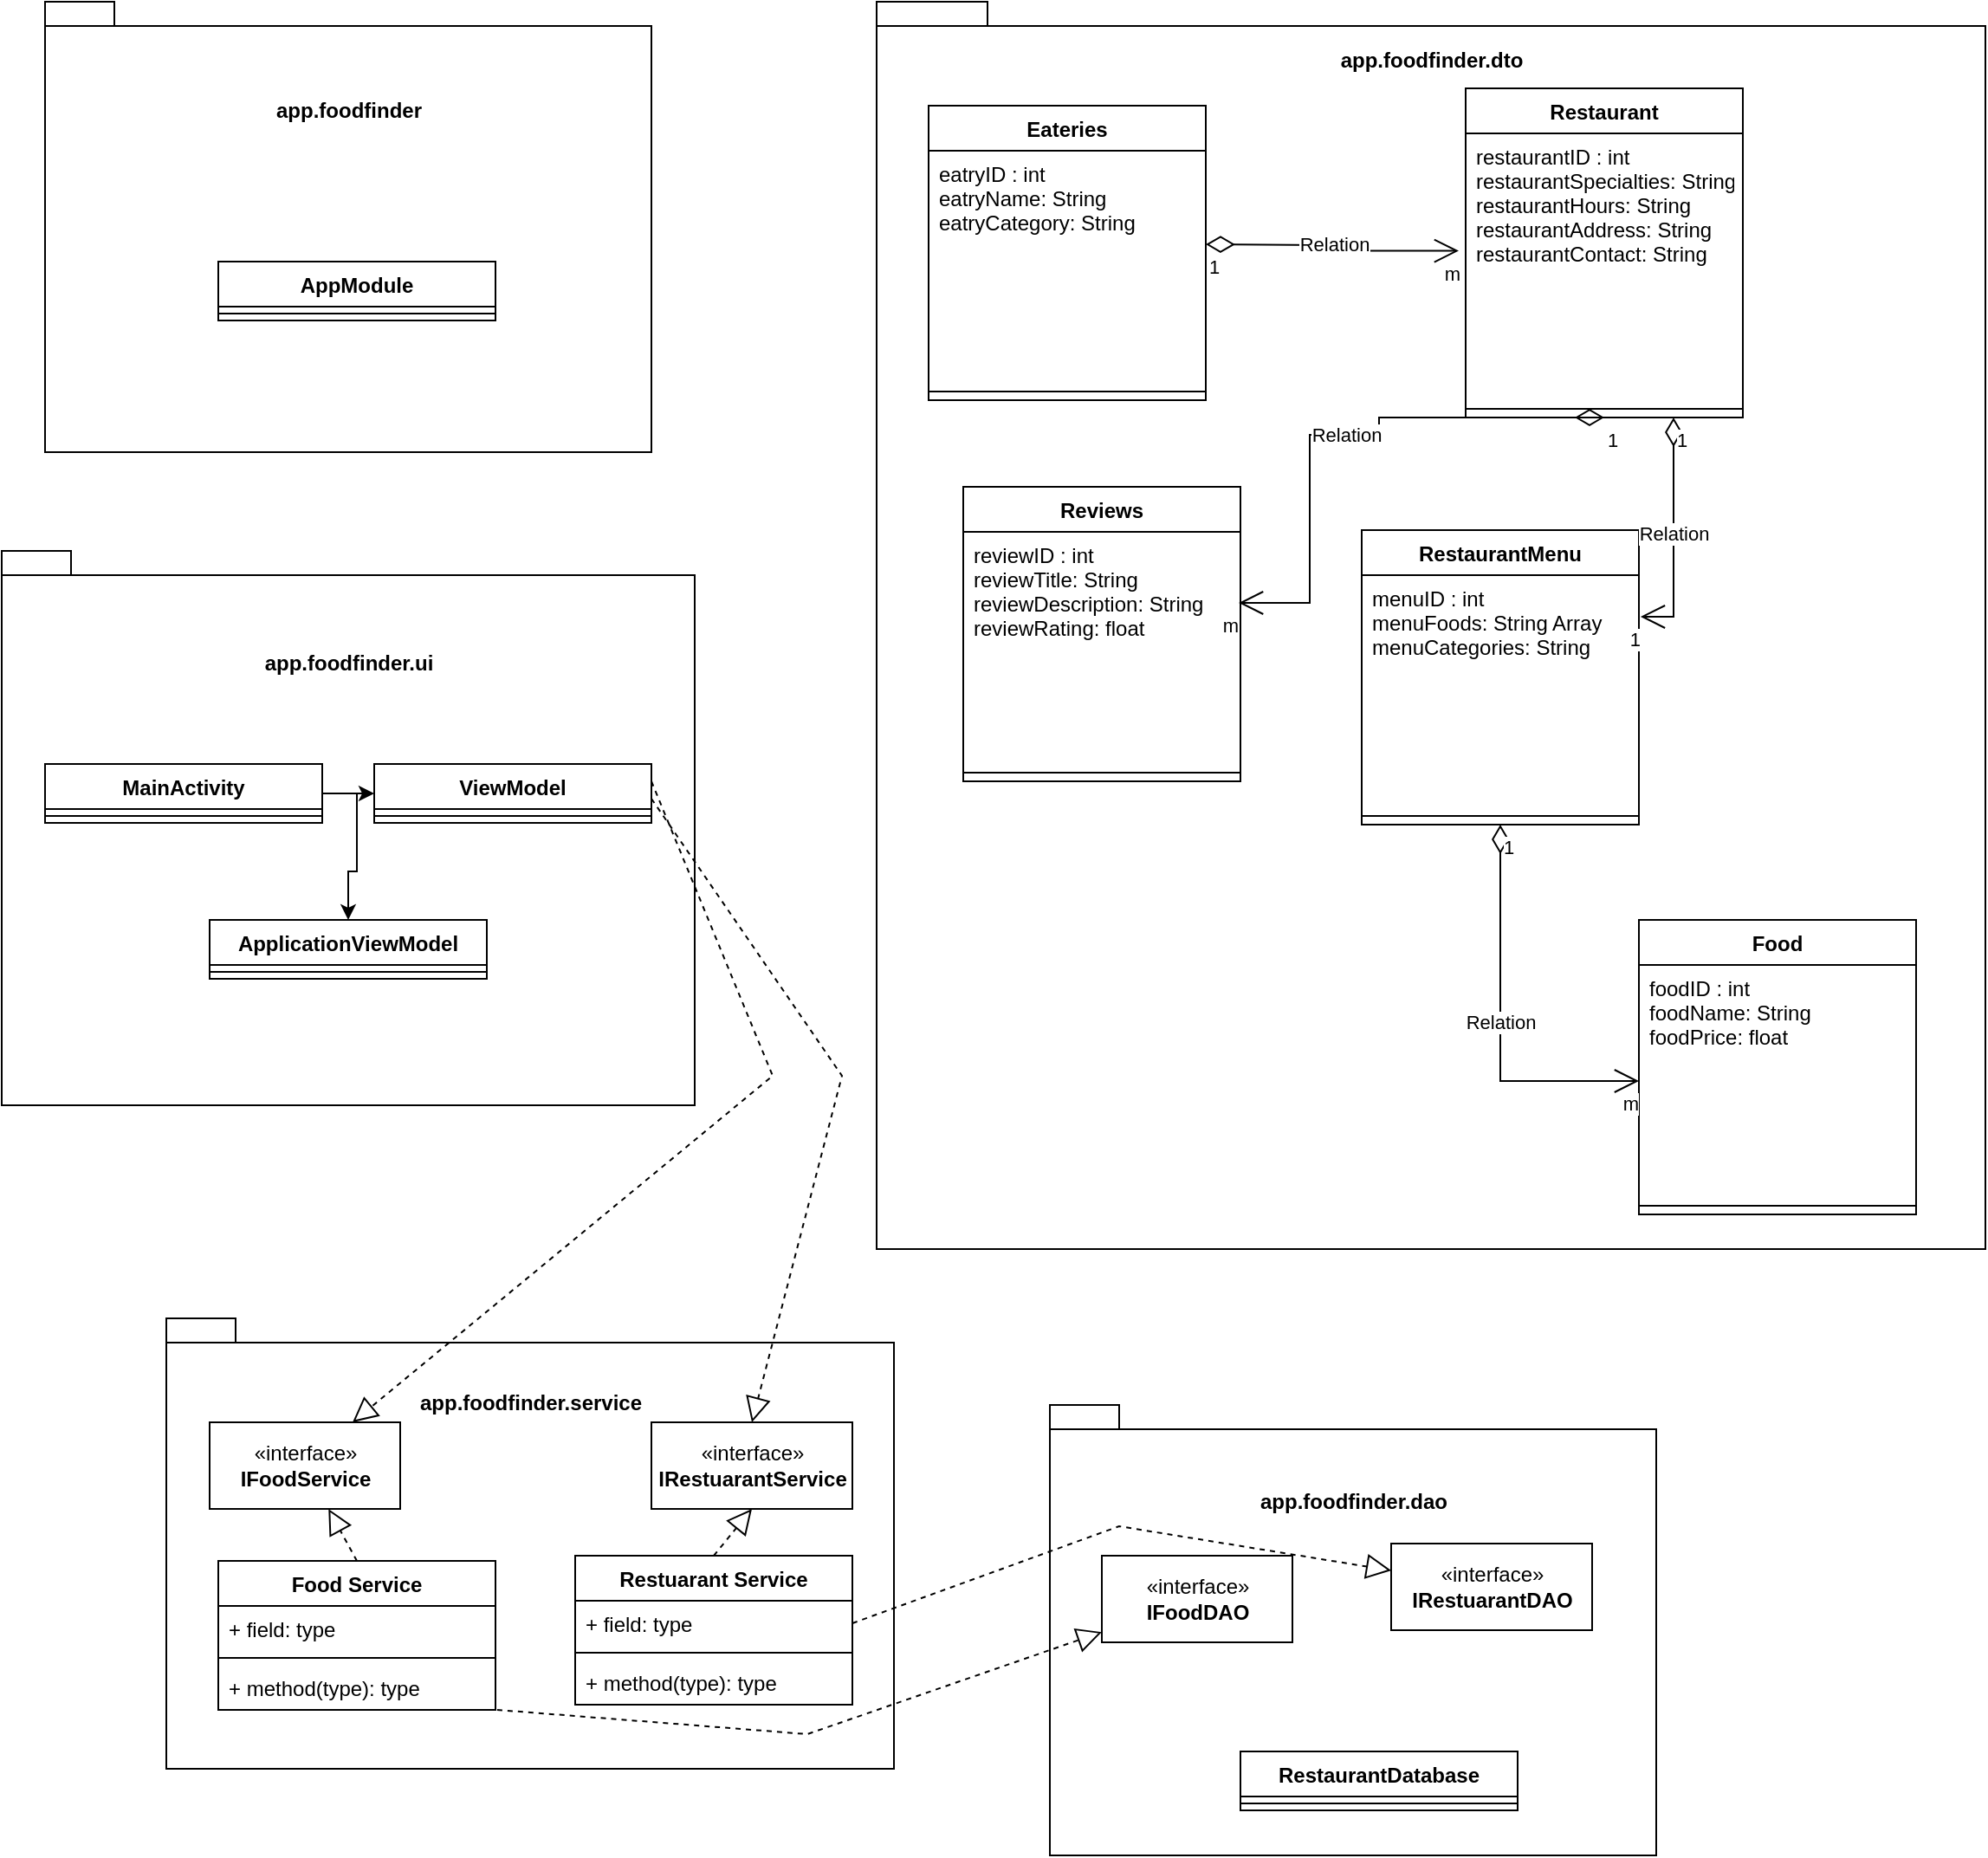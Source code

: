 <mxfile version="20.8.13" type="github">
  <diagram id="C5RBs43oDa-KdzZeNtuy" name="Page-1">
    <mxGraphModel dx="1434" dy="756" grid="1" gridSize="10" guides="1" tooltips="1" connect="1" arrows="1" fold="1" page="1" pageScale="1" pageWidth="827" pageHeight="1169" math="0" shadow="0">
      <root>
        <mxCell id="WIyWlLk6GJQsqaUBKTNV-0" />
        <mxCell id="WIyWlLk6GJQsqaUBKTNV-1" parent="WIyWlLk6GJQsqaUBKTNV-0" />
        <mxCell id="m5-ATsmGlzt9Zr9CyGQY-0" value="app.foodfinder&lt;br&gt;&lt;br&gt;&lt;br&gt;&lt;br&gt;&lt;br&gt;&lt;br&gt;&lt;br&gt;&lt;br&gt;&lt;br&gt;&lt;br&gt;&lt;br&gt;" style="shape=folder;fontStyle=1;spacingTop=10;tabWidth=40;tabHeight=14;tabPosition=left;html=1;" vertex="1" parent="WIyWlLk6GJQsqaUBKTNV-1">
          <mxGeometry x="50" y="30" width="350" height="260" as="geometry" />
        </mxCell>
        <mxCell id="m5-ATsmGlzt9Zr9CyGQY-1" value="AppModule" style="swimlane;fontStyle=1;align=center;verticalAlign=top;childLayout=stackLayout;horizontal=1;startSize=26;horizontalStack=0;resizeParent=1;resizeParentMax=0;resizeLast=0;collapsible=1;marginBottom=0;" vertex="1" parent="WIyWlLk6GJQsqaUBKTNV-1">
          <mxGeometry x="150" y="180" width="160" height="34" as="geometry" />
        </mxCell>
        <mxCell id="m5-ATsmGlzt9Zr9CyGQY-3" value="" style="line;strokeWidth=1;fillColor=none;align=left;verticalAlign=middle;spacingTop=-1;spacingLeft=3;spacingRight=3;rotatable=0;labelPosition=right;points=[];portConstraint=eastwest;strokeColor=inherit;" vertex="1" parent="m5-ATsmGlzt9Zr9CyGQY-1">
          <mxGeometry y="26" width="160" height="8" as="geometry" />
        </mxCell>
        <mxCell id="m5-ATsmGlzt9Zr9CyGQY-7" value="app.foodfinder.ui&lt;br&gt;&lt;br&gt;&lt;br&gt;&lt;br&gt;&lt;br&gt;&lt;br&gt;&lt;br&gt;&lt;br&gt;&lt;br&gt;&lt;br&gt;&lt;br&gt;&lt;br&gt;&lt;br&gt;&lt;br&gt;&lt;br&gt;" style="shape=folder;fontStyle=1;spacingTop=10;tabWidth=40;tabHeight=14;tabPosition=left;html=1;" vertex="1" parent="WIyWlLk6GJQsqaUBKTNV-1">
          <mxGeometry x="25" y="347" width="400" height="320" as="geometry" />
        </mxCell>
        <mxCell id="m5-ATsmGlzt9Zr9CyGQY-77" style="edgeStyle=orthogonalEdgeStyle;rounded=0;orthogonalLoop=1;jettySize=auto;html=1;exitX=1;exitY=0.5;exitDx=0;exitDy=0;entryX=0;entryY=0.5;entryDx=0;entryDy=0;" edge="1" parent="WIyWlLk6GJQsqaUBKTNV-1" source="m5-ATsmGlzt9Zr9CyGQY-8" target="m5-ATsmGlzt9Zr9CyGQY-10">
          <mxGeometry relative="1" as="geometry" />
        </mxCell>
        <mxCell id="m5-ATsmGlzt9Zr9CyGQY-78" style="edgeStyle=orthogonalEdgeStyle;rounded=0;orthogonalLoop=1;jettySize=auto;html=1;exitX=1;exitY=0.5;exitDx=0;exitDy=0;entryX=0.5;entryY=0;entryDx=0;entryDy=0;" edge="1" parent="WIyWlLk6GJQsqaUBKTNV-1" source="m5-ATsmGlzt9Zr9CyGQY-8" target="m5-ATsmGlzt9Zr9CyGQY-53">
          <mxGeometry relative="1" as="geometry" />
        </mxCell>
        <mxCell id="m5-ATsmGlzt9Zr9CyGQY-8" value="MainActivity" style="swimlane;fontStyle=1;align=center;verticalAlign=top;childLayout=stackLayout;horizontal=1;startSize=26;horizontalStack=0;resizeParent=1;resizeParentMax=0;resizeLast=0;collapsible=1;marginBottom=0;" vertex="1" parent="WIyWlLk6GJQsqaUBKTNV-1">
          <mxGeometry x="50" y="470" width="160" height="34" as="geometry" />
        </mxCell>
        <mxCell id="m5-ATsmGlzt9Zr9CyGQY-9" value="" style="line;strokeWidth=1;fillColor=none;align=left;verticalAlign=middle;spacingTop=-1;spacingLeft=3;spacingRight=3;rotatable=0;labelPosition=right;points=[];portConstraint=eastwest;strokeColor=inherit;" vertex="1" parent="m5-ATsmGlzt9Zr9CyGQY-8">
          <mxGeometry y="26" width="160" height="8" as="geometry" />
        </mxCell>
        <mxCell id="m5-ATsmGlzt9Zr9CyGQY-10" value="ViewModel" style="swimlane;fontStyle=1;align=center;verticalAlign=top;childLayout=stackLayout;horizontal=1;startSize=26;horizontalStack=0;resizeParent=1;resizeParentMax=0;resizeLast=0;collapsible=1;marginBottom=0;" vertex="1" parent="WIyWlLk6GJQsqaUBKTNV-1">
          <mxGeometry x="240" y="470" width="160" height="34" as="geometry" />
        </mxCell>
        <mxCell id="m5-ATsmGlzt9Zr9CyGQY-11" value="" style="line;strokeWidth=1;fillColor=none;align=left;verticalAlign=middle;spacingTop=-1;spacingLeft=3;spacingRight=3;rotatable=0;labelPosition=right;points=[];portConstraint=eastwest;strokeColor=inherit;" vertex="1" parent="m5-ATsmGlzt9Zr9CyGQY-10">
          <mxGeometry y="26" width="160" height="8" as="geometry" />
        </mxCell>
        <mxCell id="m5-ATsmGlzt9Zr9CyGQY-14" value="app.foodfinder.dto&lt;br&gt;&lt;br&gt;&lt;br&gt;&lt;br&gt;&lt;br&gt;&lt;br&gt;&lt;br&gt;&lt;br&gt;&lt;br&gt;&lt;br&gt;&lt;br&gt;&lt;br&gt;&lt;br&gt;&lt;br&gt;&lt;br&gt;&lt;br&gt;&lt;br&gt;&lt;br&gt;&lt;br&gt;&lt;br&gt;&lt;br&gt;&lt;br&gt;&lt;br&gt;&lt;br&gt;&lt;br&gt;&lt;br&gt;&lt;br&gt;&lt;br&gt;&lt;br&gt;&lt;br&gt;&lt;br&gt;&lt;br&gt;&lt;br&gt;&lt;br&gt;&lt;br&gt;&lt;br&gt;&lt;br&gt;&lt;br&gt;&lt;br&gt;&lt;br&gt;&lt;br&gt;&lt;br&gt;&lt;br&gt;&lt;br&gt;&lt;br&gt;&lt;br&gt;&lt;br&gt;" style="shape=folder;fontStyle=1;spacingTop=10;tabWidth=40;tabHeight=14;tabPosition=left;html=1;" vertex="1" parent="WIyWlLk6GJQsqaUBKTNV-1">
          <mxGeometry x="530" y="30" width="640" height="720" as="geometry" />
        </mxCell>
        <mxCell id="m5-ATsmGlzt9Zr9CyGQY-16" value="Eateries&#xa;" style="swimlane;fontStyle=1;align=center;verticalAlign=top;childLayout=stackLayout;horizontal=1;startSize=26;horizontalStack=0;resizeParent=1;resizeParentMax=0;resizeLast=0;collapsible=1;marginBottom=0;" vertex="1" parent="WIyWlLk6GJQsqaUBKTNV-1">
          <mxGeometry x="560" y="90" width="160" height="170" as="geometry" />
        </mxCell>
        <mxCell id="m5-ATsmGlzt9Zr9CyGQY-17" value="eatryID : int&#xa;eatryName: String&#xa;eatryCategory: String&#xa;&#xa;&#xa;&#xa;" style="text;strokeColor=none;fillColor=none;align=left;verticalAlign=top;spacingLeft=4;spacingRight=4;overflow=hidden;rotatable=0;points=[[0,0.5],[1,0.5]];portConstraint=eastwest;" vertex="1" parent="m5-ATsmGlzt9Zr9CyGQY-16">
          <mxGeometry y="26" width="160" height="134" as="geometry" />
        </mxCell>
        <mxCell id="m5-ATsmGlzt9Zr9CyGQY-18" value="" style="line;strokeWidth=1;fillColor=none;align=left;verticalAlign=middle;spacingTop=-1;spacingLeft=3;spacingRight=3;rotatable=0;labelPosition=right;points=[];portConstraint=eastwest;strokeColor=inherit;" vertex="1" parent="m5-ATsmGlzt9Zr9CyGQY-16">
          <mxGeometry y="160" width="160" height="10" as="geometry" />
        </mxCell>
        <mxCell id="m5-ATsmGlzt9Zr9CyGQY-20" value="Restaurant" style="swimlane;fontStyle=1;align=center;verticalAlign=top;childLayout=stackLayout;horizontal=1;startSize=26;horizontalStack=0;resizeParent=1;resizeParentMax=0;resizeLast=0;collapsible=1;marginBottom=0;" vertex="1" parent="WIyWlLk6GJQsqaUBKTNV-1">
          <mxGeometry x="870" y="80" width="160" height="190" as="geometry" />
        </mxCell>
        <mxCell id="m5-ATsmGlzt9Zr9CyGQY-21" value="restaurantID : int&#xa;restaurantSpecialties: String&#xa;restaurantHours: String&#xa;restaurantAddress: String&#xa;restaurantContact: String&#xa;&#xa;&#xa;&#xa;&#xa;&#xa;" style="text;strokeColor=none;fillColor=none;align=left;verticalAlign=top;spacingLeft=4;spacingRight=4;overflow=hidden;rotatable=0;points=[[0,0.5],[1,0.5]];portConstraint=eastwest;" vertex="1" parent="m5-ATsmGlzt9Zr9CyGQY-20">
          <mxGeometry y="26" width="160" height="154" as="geometry" />
        </mxCell>
        <mxCell id="m5-ATsmGlzt9Zr9CyGQY-22" value="" style="line;strokeWidth=1;fillColor=none;align=left;verticalAlign=middle;spacingTop=-1;spacingLeft=3;spacingRight=3;rotatable=0;labelPosition=right;points=[];portConstraint=eastwest;strokeColor=inherit;" vertex="1" parent="m5-ATsmGlzt9Zr9CyGQY-20">
          <mxGeometry y="180" width="160" height="10" as="geometry" />
        </mxCell>
        <mxCell id="m5-ATsmGlzt9Zr9CyGQY-23" value="Relation" style="endArrow=open;html=1;endSize=12;startArrow=diamondThin;startSize=14;startFill=0;edgeStyle=orthogonalEdgeStyle;rounded=0;entryX=-0.025;entryY=0.44;entryDx=0;entryDy=0;entryPerimeter=0;" edge="1" parent="WIyWlLk6GJQsqaUBKTNV-1" target="m5-ATsmGlzt9Zr9CyGQY-21">
          <mxGeometry relative="1" as="geometry">
            <mxPoint x="720" y="170" as="sourcePoint" />
            <mxPoint x="880" y="170" as="targetPoint" />
          </mxGeometry>
        </mxCell>
        <mxCell id="m5-ATsmGlzt9Zr9CyGQY-24" value="1" style="edgeLabel;resizable=0;html=1;align=left;verticalAlign=top;" connectable="0" vertex="1" parent="m5-ATsmGlzt9Zr9CyGQY-23">
          <mxGeometry x="-1" relative="1" as="geometry" />
        </mxCell>
        <mxCell id="m5-ATsmGlzt9Zr9CyGQY-25" value="m" style="edgeLabel;resizable=0;html=1;align=right;verticalAlign=top;" connectable="0" vertex="1" parent="m5-ATsmGlzt9Zr9CyGQY-23">
          <mxGeometry x="1" relative="1" as="geometry">
            <mxPoint x="1" as="offset" />
          </mxGeometry>
        </mxCell>
        <mxCell id="m5-ATsmGlzt9Zr9CyGQY-29" value="Reviews" style="swimlane;fontStyle=1;align=center;verticalAlign=top;childLayout=stackLayout;horizontal=1;startSize=26;horizontalStack=0;resizeParent=1;resizeParentMax=0;resizeLast=0;collapsible=1;marginBottom=0;" vertex="1" parent="WIyWlLk6GJQsqaUBKTNV-1">
          <mxGeometry x="580" y="310" width="160" height="170" as="geometry" />
        </mxCell>
        <mxCell id="m5-ATsmGlzt9Zr9CyGQY-30" value="reviewID : int&#xa;reviewTitle: String&#xa;reviewDescription: String&#xa;reviewRating: float&#xa;&#xa;&#xa;&#xa;" style="text;strokeColor=none;fillColor=none;align=left;verticalAlign=top;spacingLeft=4;spacingRight=4;overflow=hidden;rotatable=0;points=[[0,0.5],[1,0.5]];portConstraint=eastwest;" vertex="1" parent="m5-ATsmGlzt9Zr9CyGQY-29">
          <mxGeometry y="26" width="160" height="134" as="geometry" />
        </mxCell>
        <mxCell id="m5-ATsmGlzt9Zr9CyGQY-31" value="" style="line;strokeWidth=1;fillColor=none;align=left;verticalAlign=middle;spacingTop=-1;spacingLeft=3;spacingRight=3;rotatable=0;labelPosition=right;points=[];portConstraint=eastwest;strokeColor=inherit;" vertex="1" parent="m5-ATsmGlzt9Zr9CyGQY-29">
          <mxGeometry y="160" width="160" height="10" as="geometry" />
        </mxCell>
        <mxCell id="m5-ATsmGlzt9Zr9CyGQY-32" value="Relation" style="endArrow=open;html=1;endSize=12;startArrow=diamondThin;startSize=14;startFill=0;edgeStyle=orthogonalEdgeStyle;rounded=0;exitX=0.5;exitY=1;exitDx=0;exitDy=0;entryX=0.994;entryY=0.306;entryDx=0;entryDy=0;entryPerimeter=0;" edge="1" parent="WIyWlLk6GJQsqaUBKTNV-1" source="m5-ATsmGlzt9Zr9CyGQY-20" target="m5-ATsmGlzt9Zr9CyGQY-30">
          <mxGeometry relative="1" as="geometry">
            <mxPoint x="400" y="240" as="sourcePoint" />
            <mxPoint x="560" y="240" as="targetPoint" />
            <Array as="points">
              <mxPoint x="820" y="270" />
              <mxPoint x="820" y="280" />
              <mxPoint x="780" y="280" />
              <mxPoint x="780" y="377" />
            </Array>
          </mxGeometry>
        </mxCell>
        <mxCell id="m5-ATsmGlzt9Zr9CyGQY-33" value="1" style="edgeLabel;resizable=0;html=1;align=left;verticalAlign=top;" connectable="0" vertex="1" parent="m5-ATsmGlzt9Zr9CyGQY-32">
          <mxGeometry x="-1" relative="1" as="geometry" />
        </mxCell>
        <mxCell id="m5-ATsmGlzt9Zr9CyGQY-34" value="m" style="edgeLabel;resizable=0;html=1;align=right;verticalAlign=top;" connectable="0" vertex="1" parent="m5-ATsmGlzt9Zr9CyGQY-32">
          <mxGeometry x="1" relative="1" as="geometry" />
        </mxCell>
        <mxCell id="m5-ATsmGlzt9Zr9CyGQY-39" value="RestaurantMenu" style="swimlane;fontStyle=1;align=center;verticalAlign=top;childLayout=stackLayout;horizontal=1;startSize=26;horizontalStack=0;resizeParent=1;resizeParentMax=0;resizeLast=0;collapsible=1;marginBottom=0;" vertex="1" parent="WIyWlLk6GJQsqaUBKTNV-1">
          <mxGeometry x="810" y="335" width="160" height="170" as="geometry" />
        </mxCell>
        <mxCell id="m5-ATsmGlzt9Zr9CyGQY-40" value="menuID : int&#xa;menuFoods: String Array&#xa;menuCategories: String&#xa;&#xa;&#xa;&#xa;" style="text;strokeColor=none;fillColor=none;align=left;verticalAlign=top;spacingLeft=4;spacingRight=4;overflow=hidden;rotatable=0;points=[[0,0.5],[1,0.5]];portConstraint=eastwest;" vertex="1" parent="m5-ATsmGlzt9Zr9CyGQY-39">
          <mxGeometry y="26" width="160" height="134" as="geometry" />
        </mxCell>
        <mxCell id="m5-ATsmGlzt9Zr9CyGQY-41" value="" style="line;strokeWidth=1;fillColor=none;align=left;verticalAlign=middle;spacingTop=-1;spacingLeft=3;spacingRight=3;rotatable=0;labelPosition=right;points=[];portConstraint=eastwest;strokeColor=inherit;" vertex="1" parent="m5-ATsmGlzt9Zr9CyGQY-39">
          <mxGeometry y="160" width="160" height="10" as="geometry" />
        </mxCell>
        <mxCell id="m5-ATsmGlzt9Zr9CyGQY-42" value="Food" style="swimlane;fontStyle=1;align=center;verticalAlign=top;childLayout=stackLayout;horizontal=1;startSize=26;horizontalStack=0;resizeParent=1;resizeParentMax=0;resizeLast=0;collapsible=1;marginBottom=0;" vertex="1" parent="WIyWlLk6GJQsqaUBKTNV-1">
          <mxGeometry x="970" y="560" width="160" height="170" as="geometry" />
        </mxCell>
        <mxCell id="m5-ATsmGlzt9Zr9CyGQY-43" value="foodID : int&#xa;foodName: String&#xa;foodPrice: float&#xa;&#xa;&#xa;&#xa;" style="text;strokeColor=none;fillColor=none;align=left;verticalAlign=top;spacingLeft=4;spacingRight=4;overflow=hidden;rotatable=0;points=[[0,0.5],[1,0.5]];portConstraint=eastwest;" vertex="1" parent="m5-ATsmGlzt9Zr9CyGQY-42">
          <mxGeometry y="26" width="160" height="134" as="geometry" />
        </mxCell>
        <mxCell id="m5-ATsmGlzt9Zr9CyGQY-44" value="" style="line;strokeWidth=1;fillColor=none;align=left;verticalAlign=middle;spacingTop=-1;spacingLeft=3;spacingRight=3;rotatable=0;labelPosition=right;points=[];portConstraint=eastwest;strokeColor=inherit;" vertex="1" parent="m5-ATsmGlzt9Zr9CyGQY-42">
          <mxGeometry y="160" width="160" height="10" as="geometry" />
        </mxCell>
        <mxCell id="m5-ATsmGlzt9Zr9CyGQY-47" value="Relation" style="endArrow=open;html=1;endSize=12;startArrow=diamondThin;startSize=14;startFill=0;edgeStyle=orthogonalEdgeStyle;rounded=0;exitX=0.75;exitY=1;exitDx=0;exitDy=0;entryX=1.006;entryY=0.179;entryDx=0;entryDy=0;entryPerimeter=0;" edge="1" parent="WIyWlLk6GJQsqaUBKTNV-1" source="m5-ATsmGlzt9Zr9CyGQY-20" target="m5-ATsmGlzt9Zr9CyGQY-40">
          <mxGeometry relative="1" as="geometry">
            <mxPoint x="990" y="300" as="sourcePoint" />
            <mxPoint x="1150" y="300" as="targetPoint" />
          </mxGeometry>
        </mxCell>
        <mxCell id="m5-ATsmGlzt9Zr9CyGQY-48" value="1" style="edgeLabel;resizable=0;html=1;align=left;verticalAlign=top;" connectable="0" vertex="1" parent="m5-ATsmGlzt9Zr9CyGQY-47">
          <mxGeometry x="-1" relative="1" as="geometry" />
        </mxCell>
        <mxCell id="m5-ATsmGlzt9Zr9CyGQY-49" value="1" style="edgeLabel;resizable=0;html=1;align=right;verticalAlign=top;" connectable="0" vertex="1" parent="m5-ATsmGlzt9Zr9CyGQY-47">
          <mxGeometry x="1" relative="1" as="geometry" />
        </mxCell>
        <mxCell id="m5-ATsmGlzt9Zr9CyGQY-50" value="Relation" style="endArrow=open;html=1;endSize=12;startArrow=diamondThin;startSize=14;startFill=0;edgeStyle=orthogonalEdgeStyle;rounded=0;exitX=0.5;exitY=1;exitDx=0;exitDy=0;entryX=0;entryY=0.5;entryDx=0;entryDy=0;" edge="1" parent="WIyWlLk6GJQsqaUBKTNV-1" source="m5-ATsmGlzt9Zr9CyGQY-39" target="m5-ATsmGlzt9Zr9CyGQY-43">
          <mxGeometry relative="1" as="geometry">
            <mxPoint x="700" y="560" as="sourcePoint" />
            <mxPoint x="860" y="770" as="targetPoint" />
          </mxGeometry>
        </mxCell>
        <mxCell id="m5-ATsmGlzt9Zr9CyGQY-51" value="1" style="edgeLabel;resizable=0;html=1;align=left;verticalAlign=top;" connectable="0" vertex="1" parent="m5-ATsmGlzt9Zr9CyGQY-50">
          <mxGeometry x="-1" relative="1" as="geometry" />
        </mxCell>
        <mxCell id="m5-ATsmGlzt9Zr9CyGQY-52" value="m" style="edgeLabel;resizable=0;html=1;align=right;verticalAlign=top;" connectable="0" vertex="1" parent="m5-ATsmGlzt9Zr9CyGQY-50">
          <mxGeometry x="1" relative="1" as="geometry" />
        </mxCell>
        <mxCell id="m5-ATsmGlzt9Zr9CyGQY-53" value="ApplicationViewModel" style="swimlane;fontStyle=1;align=center;verticalAlign=top;childLayout=stackLayout;horizontal=1;startSize=26;horizontalStack=0;resizeParent=1;resizeParentMax=0;resizeLast=0;collapsible=1;marginBottom=0;" vertex="1" parent="WIyWlLk6GJQsqaUBKTNV-1">
          <mxGeometry x="145" y="560" width="160" height="34" as="geometry" />
        </mxCell>
        <mxCell id="m5-ATsmGlzt9Zr9CyGQY-54" value="" style="line;strokeWidth=1;fillColor=none;align=left;verticalAlign=middle;spacingTop=-1;spacingLeft=3;spacingRight=3;rotatable=0;labelPosition=right;points=[];portConstraint=eastwest;strokeColor=inherit;" vertex="1" parent="m5-ATsmGlzt9Zr9CyGQY-53">
          <mxGeometry y="26" width="160" height="8" as="geometry" />
        </mxCell>
        <mxCell id="m5-ATsmGlzt9Zr9CyGQY-55" value="app.foodfinder.service&lt;br&gt;&lt;br&gt;&lt;br&gt;&lt;br&gt;&lt;br&gt;&lt;br&gt;&lt;br&gt;&lt;br&gt;&lt;br&gt;&lt;br&gt;&lt;br&gt;&lt;br&gt;&lt;br&gt;" style="shape=folder;fontStyle=1;spacingTop=10;tabWidth=40;tabHeight=14;tabPosition=left;html=1;" vertex="1" parent="WIyWlLk6GJQsqaUBKTNV-1">
          <mxGeometry x="120" y="790" width="420" height="260" as="geometry" />
        </mxCell>
        <mxCell id="m5-ATsmGlzt9Zr9CyGQY-56" value="app.foodfinder.dao&lt;br&gt;&lt;br&gt;&lt;br&gt;&lt;br&gt;&lt;br&gt;&lt;br&gt;&lt;br&gt;&lt;br&gt;&lt;br&gt;&lt;br&gt;&lt;br&gt;&lt;br&gt;" style="shape=folder;fontStyle=1;spacingTop=10;tabWidth=40;tabHeight=14;tabPosition=left;html=1;" vertex="1" parent="WIyWlLk6GJQsqaUBKTNV-1">
          <mxGeometry x="630" y="840" width="350" height="260" as="geometry" />
        </mxCell>
        <mxCell id="m5-ATsmGlzt9Zr9CyGQY-57" value="«interface»&lt;br&gt;&lt;b&gt;IFoodService&lt;/b&gt;" style="html=1;" vertex="1" parent="WIyWlLk6GJQsqaUBKTNV-1">
          <mxGeometry x="145" y="850" width="110" height="50" as="geometry" />
        </mxCell>
        <mxCell id="m5-ATsmGlzt9Zr9CyGQY-58" value="RestaurantDatabase" style="swimlane;fontStyle=1;align=center;verticalAlign=top;childLayout=stackLayout;horizontal=1;startSize=26;horizontalStack=0;resizeParent=1;resizeParentMax=0;resizeLast=0;collapsible=1;marginBottom=0;" vertex="1" parent="WIyWlLk6GJQsqaUBKTNV-1">
          <mxGeometry x="740" y="1040" width="160" height="34" as="geometry" />
        </mxCell>
        <mxCell id="m5-ATsmGlzt9Zr9CyGQY-59" value="" style="line;strokeWidth=1;fillColor=none;align=left;verticalAlign=middle;spacingTop=-1;spacingLeft=3;spacingRight=3;rotatable=0;labelPosition=right;points=[];portConstraint=eastwest;strokeColor=inherit;" vertex="1" parent="m5-ATsmGlzt9Zr9CyGQY-58">
          <mxGeometry y="26" width="160" height="8" as="geometry" />
        </mxCell>
        <mxCell id="m5-ATsmGlzt9Zr9CyGQY-60" value="«interface»&lt;br&gt;&lt;b&gt;IRestuarantService&lt;/b&gt;" style="html=1;" vertex="1" parent="WIyWlLk6GJQsqaUBKTNV-1">
          <mxGeometry x="400" y="850" width="116" height="50" as="geometry" />
        </mxCell>
        <mxCell id="m5-ATsmGlzt9Zr9CyGQY-61" value="Restuarant Service" style="swimlane;fontStyle=1;align=center;verticalAlign=top;childLayout=stackLayout;horizontal=1;startSize=26;horizontalStack=0;resizeParent=1;resizeParentMax=0;resizeLast=0;collapsible=1;marginBottom=0;" vertex="1" parent="WIyWlLk6GJQsqaUBKTNV-1">
          <mxGeometry x="356" y="927" width="160" height="86" as="geometry" />
        </mxCell>
        <mxCell id="m5-ATsmGlzt9Zr9CyGQY-62" value="+ field: type" style="text;strokeColor=none;fillColor=none;align=left;verticalAlign=top;spacingLeft=4;spacingRight=4;overflow=hidden;rotatable=0;points=[[0,0.5],[1,0.5]];portConstraint=eastwest;" vertex="1" parent="m5-ATsmGlzt9Zr9CyGQY-61">
          <mxGeometry y="26" width="160" height="26" as="geometry" />
        </mxCell>
        <mxCell id="m5-ATsmGlzt9Zr9CyGQY-63" value="" style="line;strokeWidth=1;fillColor=none;align=left;verticalAlign=middle;spacingTop=-1;spacingLeft=3;spacingRight=3;rotatable=0;labelPosition=right;points=[];portConstraint=eastwest;strokeColor=inherit;" vertex="1" parent="m5-ATsmGlzt9Zr9CyGQY-61">
          <mxGeometry y="52" width="160" height="8" as="geometry" />
        </mxCell>
        <mxCell id="m5-ATsmGlzt9Zr9CyGQY-64" value="+ method(type): type" style="text;strokeColor=none;fillColor=none;align=left;verticalAlign=top;spacingLeft=4;spacingRight=4;overflow=hidden;rotatable=0;points=[[0,0.5],[1,0.5]];portConstraint=eastwest;" vertex="1" parent="m5-ATsmGlzt9Zr9CyGQY-61">
          <mxGeometry y="60" width="160" height="26" as="geometry" />
        </mxCell>
        <mxCell id="m5-ATsmGlzt9Zr9CyGQY-65" value="Food Service" style="swimlane;fontStyle=1;align=center;verticalAlign=top;childLayout=stackLayout;horizontal=1;startSize=26;horizontalStack=0;resizeParent=1;resizeParentMax=0;resizeLast=0;collapsible=1;marginBottom=0;" vertex="1" parent="WIyWlLk6GJQsqaUBKTNV-1">
          <mxGeometry x="150" y="930" width="160" height="86" as="geometry" />
        </mxCell>
        <mxCell id="m5-ATsmGlzt9Zr9CyGQY-66" value="+ field: type" style="text;strokeColor=none;fillColor=none;align=left;verticalAlign=top;spacingLeft=4;spacingRight=4;overflow=hidden;rotatable=0;points=[[0,0.5],[1,0.5]];portConstraint=eastwest;" vertex="1" parent="m5-ATsmGlzt9Zr9CyGQY-65">
          <mxGeometry y="26" width="160" height="26" as="geometry" />
        </mxCell>
        <mxCell id="m5-ATsmGlzt9Zr9CyGQY-67" value="" style="line;strokeWidth=1;fillColor=none;align=left;verticalAlign=middle;spacingTop=-1;spacingLeft=3;spacingRight=3;rotatable=0;labelPosition=right;points=[];portConstraint=eastwest;strokeColor=inherit;" vertex="1" parent="m5-ATsmGlzt9Zr9CyGQY-65">
          <mxGeometry y="52" width="160" height="8" as="geometry" />
        </mxCell>
        <mxCell id="m5-ATsmGlzt9Zr9CyGQY-68" value="+ method(type): type" style="text;strokeColor=none;fillColor=none;align=left;verticalAlign=top;spacingLeft=4;spacingRight=4;overflow=hidden;rotatable=0;points=[[0,0.5],[1,0.5]];portConstraint=eastwest;" vertex="1" parent="m5-ATsmGlzt9Zr9CyGQY-65">
          <mxGeometry y="60" width="160" height="26" as="geometry" />
        </mxCell>
        <mxCell id="m5-ATsmGlzt9Zr9CyGQY-70" value="" style="endArrow=block;dashed=1;endFill=0;endSize=12;html=1;rounded=0;exitX=0.5;exitY=0;exitDx=0;exitDy=0;" edge="1" parent="WIyWlLk6GJQsqaUBKTNV-1" source="m5-ATsmGlzt9Zr9CyGQY-65" target="m5-ATsmGlzt9Zr9CyGQY-57">
          <mxGeometry width="160" relative="1" as="geometry">
            <mxPoint x="360" y="880" as="sourcePoint" />
            <mxPoint x="520" y="880" as="targetPoint" />
          </mxGeometry>
        </mxCell>
        <mxCell id="m5-ATsmGlzt9Zr9CyGQY-72" value="" style="endArrow=block;dashed=1;endFill=0;endSize=12;html=1;rounded=0;entryX=0.5;entryY=1;entryDx=0;entryDy=0;exitX=0.5;exitY=0;exitDx=0;exitDy=0;" edge="1" parent="WIyWlLk6GJQsqaUBKTNV-1" source="m5-ATsmGlzt9Zr9CyGQY-61" target="m5-ATsmGlzt9Zr9CyGQY-60">
          <mxGeometry width="160" relative="1" as="geometry">
            <mxPoint x="360" y="910" as="sourcePoint" />
            <mxPoint x="520" y="910" as="targetPoint" />
          </mxGeometry>
        </mxCell>
        <mxCell id="m5-ATsmGlzt9Zr9CyGQY-73" value="«interface»&lt;br&gt;&lt;b&gt;IFoodDAO&lt;/b&gt;" style="html=1;" vertex="1" parent="WIyWlLk6GJQsqaUBKTNV-1">
          <mxGeometry x="660" y="927" width="110" height="50" as="geometry" />
        </mxCell>
        <mxCell id="m5-ATsmGlzt9Zr9CyGQY-74" value="«interface»&lt;br&gt;&lt;b&gt;IRestuarantDAO&lt;/b&gt;" style="html=1;" vertex="1" parent="WIyWlLk6GJQsqaUBKTNV-1">
          <mxGeometry x="827" y="920" width="116" height="50" as="geometry" />
        </mxCell>
        <mxCell id="m5-ATsmGlzt9Zr9CyGQY-75" value="" style="endArrow=block;dashed=1;endFill=0;endSize=12;html=1;rounded=0;exitX=1.006;exitY=1;exitDx=0;exitDy=0;exitPerimeter=0;" edge="1" parent="WIyWlLk6GJQsqaUBKTNV-1" source="m5-ATsmGlzt9Zr9CyGQY-68" target="m5-ATsmGlzt9Zr9CyGQY-73">
          <mxGeometry width="160" relative="1" as="geometry">
            <mxPoint x="220" y="1010" as="sourcePoint" />
            <mxPoint x="520" y="880" as="targetPoint" />
            <Array as="points">
              <mxPoint x="490" y="1030" />
            </Array>
          </mxGeometry>
        </mxCell>
        <mxCell id="m5-ATsmGlzt9Zr9CyGQY-76" value="" style="endArrow=block;dashed=1;endFill=0;endSize=12;html=1;rounded=0;exitX=1;exitY=0.5;exitDx=0;exitDy=0;" edge="1" parent="WIyWlLk6GJQsqaUBKTNV-1" source="m5-ATsmGlzt9Zr9CyGQY-62" target="m5-ATsmGlzt9Zr9CyGQY-74">
          <mxGeometry width="160" relative="1" as="geometry">
            <mxPoint x="920" y="1010" as="sourcePoint" />
            <mxPoint x="1080" y="1010" as="targetPoint" />
            <Array as="points">
              <mxPoint x="670" y="910" />
            </Array>
          </mxGeometry>
        </mxCell>
        <mxCell id="m5-ATsmGlzt9Zr9CyGQY-79" value="" style="endArrow=block;dashed=1;endFill=0;endSize=12;html=1;rounded=0;entryX=0.75;entryY=0;entryDx=0;entryDy=0;" edge="1" parent="WIyWlLk6GJQsqaUBKTNV-1" target="m5-ATsmGlzt9Zr9CyGQY-57">
          <mxGeometry width="160" relative="1" as="geometry">
            <mxPoint x="400" y="480" as="sourcePoint" />
            <mxPoint x="560" y="480" as="targetPoint" />
            <Array as="points">
              <mxPoint x="470" y="650" />
            </Array>
          </mxGeometry>
        </mxCell>
        <mxCell id="m5-ATsmGlzt9Zr9CyGQY-80" value="" style="endArrow=block;dashed=1;endFill=0;endSize=12;html=1;rounded=0;entryX=0.5;entryY=0;entryDx=0;entryDy=0;" edge="1" parent="WIyWlLk6GJQsqaUBKTNV-1" target="m5-ATsmGlzt9Zr9CyGQY-60">
          <mxGeometry width="160" relative="1" as="geometry">
            <mxPoint x="400" y="490" as="sourcePoint" />
            <mxPoint x="560" y="490" as="targetPoint" />
            <Array as="points">
              <mxPoint x="510" y="650" />
            </Array>
          </mxGeometry>
        </mxCell>
      </root>
    </mxGraphModel>
  </diagram>
</mxfile>

